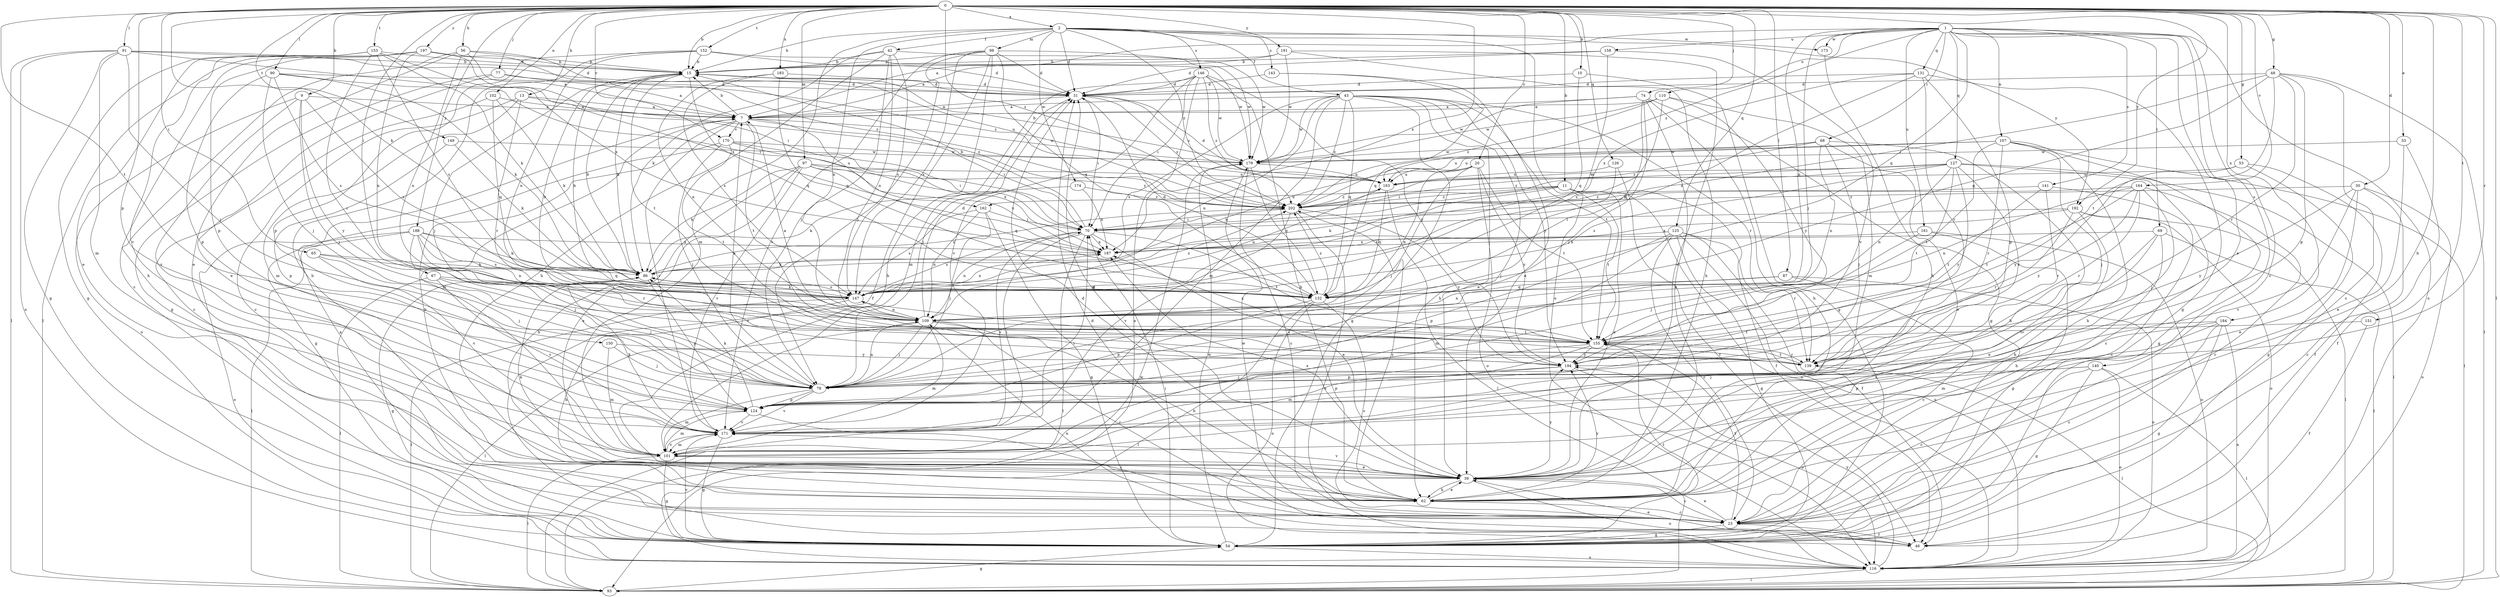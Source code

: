 strict digraph  {
0;
1;
2;
7;
9;
10;
11;
13;
15;
20;
23;
30;
31;
33;
39;
42;
43;
46;
48;
53;
54;
56;
62;
65;
67;
68;
69;
70;
74;
77;
78;
86;
87;
90;
91;
93;
97;
98;
101;
102;
107;
109;
110;
116;
124;
125;
126;
127;
131;
132;
139;
140;
141;
143;
146;
147;
149;
150;
151;
152;
153;
155;
158;
161;
162;
163;
164;
170;
171;
173;
174;
179;
183;
184;
187;
188;
191;
192;
194;
197;
202;
0 -> 2  [label=a];
0 -> 9  [label=b];
0 -> 10  [label=b];
0 -> 11  [label=b];
0 -> 13  [label=b];
0 -> 15  [label=b];
0 -> 20  [label=c];
0 -> 30  [label=d];
0 -> 33  [label=e];
0 -> 48  [label=g];
0 -> 53  [label=g];
0 -> 56  [label=h];
0 -> 62  [label=h];
0 -> 65  [label=i];
0 -> 67  [label=i];
0 -> 74  [label=j];
0 -> 77  [label=j];
0 -> 86  [label=k];
0 -> 87  [label=l];
0 -> 90  [label=l];
0 -> 91  [label=l];
0 -> 93  [label=l];
0 -> 97  [label=m];
0 -> 102  [label=n];
0 -> 124  [label=p];
0 -> 125  [label=q];
0 -> 126  [label=q];
0 -> 139  [label=r];
0 -> 149  [label=t];
0 -> 150  [label=t];
0 -> 151  [label=t];
0 -> 152  [label=t];
0 -> 153  [label=t];
0 -> 164  [label=v];
0 -> 170  [label=v];
0 -> 183  [label=x];
0 -> 184  [label=x];
0 -> 187  [label=x];
0 -> 188  [label=y];
0 -> 191  [label=y];
0 -> 192  [label=y];
0 -> 197  [label=z];
0 -> 202  [label=z];
1 -> 7  [label=a];
1 -> 23  [label=c];
1 -> 39  [label=e];
1 -> 68  [label=i];
1 -> 69  [label=i];
1 -> 78  [label=j];
1 -> 107  [label=n];
1 -> 109  [label=n];
1 -> 110  [label=o];
1 -> 116  [label=o];
1 -> 127  [label=q];
1 -> 131  [label=q];
1 -> 132  [label=q];
1 -> 140  [label=s];
1 -> 141  [label=s];
1 -> 158  [label=u];
1 -> 161  [label=u];
1 -> 173  [label=w];
1 -> 202  [label=z];
2 -> 15  [label=b];
2 -> 31  [label=d];
2 -> 42  [label=f];
2 -> 43  [label=f];
2 -> 98  [label=m];
2 -> 101  [label=m];
2 -> 109  [label=n];
2 -> 116  [label=o];
2 -> 143  [label=s];
2 -> 146  [label=s];
2 -> 173  [label=w];
2 -> 174  [label=w];
2 -> 192  [label=y];
2 -> 202  [label=z];
7 -> 15  [label=b];
7 -> 62  [label=h];
7 -> 70  [label=i];
7 -> 101  [label=m];
7 -> 155  [label=t];
7 -> 162  [label=u];
7 -> 170  [label=v];
7 -> 171  [label=v];
7 -> 179  [label=w];
9 -> 7  [label=a];
9 -> 78  [label=j];
9 -> 116  [label=o];
9 -> 147  [label=s];
9 -> 171  [label=v];
9 -> 194  [label=y];
10 -> 31  [label=d];
10 -> 54  [label=g];
10 -> 132  [label=q];
11 -> 39  [label=e];
11 -> 46  [label=f];
11 -> 70  [label=i];
11 -> 86  [label=k];
11 -> 116  [label=o];
11 -> 155  [label=t];
11 -> 162  [label=u];
11 -> 202  [label=z];
13 -> 7  [label=a];
13 -> 23  [label=c];
13 -> 101  [label=m];
13 -> 139  [label=r];
13 -> 202  [label=z];
15 -> 31  [label=d];
15 -> 78  [label=j];
15 -> 86  [label=k];
15 -> 132  [label=q];
15 -> 155  [label=t];
15 -> 163  [label=u];
20 -> 78  [label=j];
20 -> 86  [label=k];
20 -> 109  [label=n];
20 -> 116  [label=o];
20 -> 155  [label=t];
20 -> 163  [label=u];
20 -> 194  [label=y];
23 -> 39  [label=e];
23 -> 46  [label=f];
23 -> 54  [label=g];
23 -> 155  [label=t];
23 -> 179  [label=w];
30 -> 23  [label=c];
30 -> 39  [label=e];
30 -> 116  [label=o];
30 -> 171  [label=v];
30 -> 194  [label=y];
30 -> 202  [label=z];
31 -> 7  [label=a];
31 -> 70  [label=i];
31 -> 78  [label=j];
31 -> 163  [label=u];
31 -> 202  [label=z];
33 -> 39  [label=e];
33 -> 46  [label=f];
33 -> 179  [label=w];
39 -> 23  [label=c];
39 -> 31  [label=d];
39 -> 62  [label=h];
39 -> 86  [label=k];
39 -> 116  [label=o];
39 -> 171  [label=v];
39 -> 187  [label=x];
39 -> 194  [label=y];
42 -> 15  [label=b];
42 -> 62  [label=h];
42 -> 78  [label=j];
42 -> 86  [label=k];
42 -> 109  [label=n];
42 -> 147  [label=s];
42 -> 179  [label=w];
43 -> 7  [label=a];
43 -> 39  [label=e];
43 -> 54  [label=g];
43 -> 62  [label=h];
43 -> 101  [label=m];
43 -> 109  [label=n];
43 -> 132  [label=q];
43 -> 139  [label=r];
43 -> 147  [label=s];
43 -> 155  [label=t];
43 -> 179  [label=w];
43 -> 194  [label=y];
43 -> 202  [label=z];
46 -> 31  [label=d];
46 -> 39  [label=e];
46 -> 109  [label=n];
48 -> 23  [label=c];
48 -> 31  [label=d];
48 -> 70  [label=i];
48 -> 93  [label=l];
48 -> 124  [label=p];
48 -> 132  [label=q];
48 -> 139  [label=r];
48 -> 155  [label=t];
53 -> 46  [label=f];
53 -> 54  [label=g];
53 -> 163  [label=u];
53 -> 194  [label=y];
54 -> 7  [label=a];
54 -> 70  [label=i];
54 -> 116  [label=o];
54 -> 155  [label=t];
54 -> 171  [label=v];
54 -> 179  [label=w];
56 -> 7  [label=a];
56 -> 15  [label=b];
56 -> 39  [label=e];
56 -> 62  [label=h];
56 -> 109  [label=n];
56 -> 202  [label=z];
62 -> 23  [label=c];
62 -> 31  [label=d];
62 -> 39  [label=e];
62 -> 194  [label=y];
62 -> 202  [label=z];
65 -> 78  [label=j];
65 -> 86  [label=k];
65 -> 132  [label=q];
65 -> 171  [label=v];
67 -> 78  [label=j];
67 -> 93  [label=l];
67 -> 139  [label=r];
67 -> 147  [label=s];
67 -> 171  [label=v];
68 -> 39  [label=e];
68 -> 62  [label=h];
68 -> 78  [label=j];
68 -> 109  [label=n];
68 -> 163  [label=u];
68 -> 179  [label=w];
68 -> 202  [label=z];
69 -> 39  [label=e];
69 -> 62  [label=h];
69 -> 93  [label=l];
69 -> 171  [label=v];
69 -> 187  [label=x];
70 -> 15  [label=b];
70 -> 39  [label=e];
70 -> 93  [label=l];
70 -> 109  [label=n];
70 -> 147  [label=s];
70 -> 155  [label=t];
70 -> 171  [label=v];
70 -> 187  [label=x];
74 -> 7  [label=a];
74 -> 39  [label=e];
74 -> 54  [label=g];
74 -> 62  [label=h];
74 -> 78  [label=j];
74 -> 132  [label=q];
74 -> 179  [label=w];
77 -> 7  [label=a];
77 -> 31  [label=d];
77 -> 39  [label=e];
77 -> 54  [label=g];
78 -> 7  [label=a];
78 -> 101  [label=m];
78 -> 109  [label=n];
78 -> 124  [label=p];
78 -> 171  [label=v];
86 -> 15  [label=b];
86 -> 54  [label=g];
86 -> 124  [label=p];
86 -> 132  [label=q];
86 -> 147  [label=s];
86 -> 202  [label=z];
87 -> 23  [label=c];
87 -> 109  [label=n];
87 -> 116  [label=o];
87 -> 132  [label=q];
90 -> 31  [label=d];
90 -> 70  [label=i];
90 -> 78  [label=j];
90 -> 86  [label=k];
90 -> 124  [label=p];
90 -> 147  [label=s];
91 -> 15  [label=b];
91 -> 31  [label=d];
91 -> 54  [label=g];
91 -> 78  [label=j];
91 -> 93  [label=l];
91 -> 101  [label=m];
91 -> 116  [label=o];
91 -> 187  [label=x];
93 -> 54  [label=g];
93 -> 179  [label=w];
97 -> 39  [label=e];
97 -> 62  [label=h];
97 -> 86  [label=k];
97 -> 132  [label=q];
97 -> 163  [label=u];
97 -> 171  [label=v];
97 -> 187  [label=x];
97 -> 202  [label=z];
98 -> 15  [label=b];
98 -> 31  [label=d];
98 -> 46  [label=f];
98 -> 62  [label=h];
98 -> 78  [label=j];
98 -> 132  [label=q];
98 -> 147  [label=s];
98 -> 171  [label=v];
98 -> 179  [label=w];
101 -> 39  [label=e];
101 -> 54  [label=g];
101 -> 70  [label=i];
101 -> 93  [label=l];
101 -> 171  [label=v];
102 -> 7  [label=a];
102 -> 23  [label=c];
102 -> 86  [label=k];
102 -> 132  [label=q];
107 -> 54  [label=g];
107 -> 62  [label=h];
107 -> 78  [label=j];
107 -> 93  [label=l];
107 -> 139  [label=r];
107 -> 155  [label=t];
107 -> 163  [label=u];
107 -> 179  [label=w];
109 -> 15  [label=b];
109 -> 23  [label=c];
109 -> 31  [label=d];
109 -> 62  [label=h];
109 -> 78  [label=j];
109 -> 93  [label=l];
109 -> 101  [label=m];
109 -> 155  [label=t];
110 -> 7  [label=a];
110 -> 101  [label=m];
110 -> 147  [label=s];
110 -> 179  [label=w];
110 -> 194  [label=y];
110 -> 202  [label=z];
116 -> 93  [label=l];
116 -> 194  [label=y];
124 -> 23  [label=c];
124 -> 86  [label=k];
124 -> 101  [label=m];
124 -> 171  [label=v];
125 -> 23  [label=c];
125 -> 46  [label=f];
125 -> 54  [label=g];
125 -> 101  [label=m];
125 -> 116  [label=o];
125 -> 124  [label=p];
125 -> 139  [label=r];
125 -> 187  [label=x];
126 -> 46  [label=f];
126 -> 78  [label=j];
126 -> 163  [label=u];
127 -> 23  [label=c];
127 -> 70  [label=i];
127 -> 93  [label=l];
127 -> 109  [label=n];
127 -> 139  [label=r];
127 -> 147  [label=s];
127 -> 155  [label=t];
127 -> 163  [label=u];
127 -> 194  [label=y];
127 -> 202  [label=z];
131 -> 31  [label=d];
131 -> 54  [label=g];
131 -> 124  [label=p];
131 -> 139  [label=r];
131 -> 147  [label=s];
131 -> 187  [label=x];
132 -> 23  [label=c];
132 -> 31  [label=d];
132 -> 93  [label=l];
132 -> 116  [label=o];
132 -> 124  [label=p];
132 -> 202  [label=z];
139 -> 93  [label=l];
139 -> 147  [label=s];
139 -> 155  [label=t];
140 -> 23  [label=c];
140 -> 54  [label=g];
140 -> 78  [label=j];
140 -> 93  [label=l];
140 -> 116  [label=o];
140 -> 124  [label=p];
141 -> 23  [label=c];
141 -> 139  [label=r];
141 -> 155  [label=t];
141 -> 202  [label=z];
143 -> 31  [label=d];
143 -> 39  [label=e];
143 -> 132  [label=q];
146 -> 31  [label=d];
146 -> 62  [label=h];
146 -> 70  [label=i];
146 -> 101  [label=m];
146 -> 116  [label=o];
146 -> 171  [label=v];
146 -> 179  [label=w];
146 -> 194  [label=y];
146 -> 202  [label=z];
147 -> 15  [label=b];
147 -> 62  [label=h];
147 -> 86  [label=k];
147 -> 93  [label=l];
147 -> 109  [label=n];
147 -> 163  [label=u];
147 -> 187  [label=x];
147 -> 202  [label=z];
149 -> 86  [label=k];
149 -> 124  [label=p];
149 -> 179  [label=w];
150 -> 78  [label=j];
150 -> 101  [label=m];
150 -> 194  [label=y];
151 -> 46  [label=f];
151 -> 155  [label=t];
152 -> 15  [label=b];
152 -> 31  [label=d];
152 -> 62  [label=h];
152 -> 109  [label=n];
152 -> 124  [label=p];
152 -> 179  [label=w];
153 -> 15  [label=b];
153 -> 39  [label=e];
153 -> 54  [label=g];
153 -> 86  [label=k];
153 -> 139  [label=r];
153 -> 147  [label=s];
153 -> 171  [label=v];
153 -> 187  [label=x];
155 -> 7  [label=a];
155 -> 101  [label=m];
155 -> 124  [label=p];
155 -> 139  [label=r];
155 -> 187  [label=x];
155 -> 194  [label=y];
158 -> 15  [label=b];
158 -> 31  [label=d];
158 -> 147  [label=s];
158 -> 171  [label=v];
161 -> 54  [label=g];
161 -> 78  [label=j];
161 -> 116  [label=o];
161 -> 187  [label=x];
162 -> 54  [label=g];
162 -> 70  [label=i];
162 -> 78  [label=j];
162 -> 109  [label=n];
162 -> 147  [label=s];
163 -> 31  [label=d];
163 -> 93  [label=l];
163 -> 132  [label=q];
163 -> 202  [label=z];
164 -> 23  [label=c];
164 -> 78  [label=j];
164 -> 109  [label=n];
164 -> 139  [label=r];
164 -> 155  [label=t];
164 -> 194  [label=y];
164 -> 202  [label=z];
170 -> 54  [label=g];
170 -> 70  [label=i];
170 -> 78  [label=j];
170 -> 155  [label=t];
170 -> 179  [label=w];
170 -> 187  [label=x];
171 -> 54  [label=g];
171 -> 70  [label=i];
171 -> 86  [label=k];
171 -> 101  [label=m];
173 -> 62  [label=h];
174 -> 86  [label=k];
174 -> 187  [label=x];
174 -> 202  [label=z];
179 -> 15  [label=b];
179 -> 23  [label=c];
179 -> 132  [label=q];
179 -> 163  [label=u];
183 -> 31  [label=d];
183 -> 109  [label=n];
183 -> 132  [label=q];
183 -> 147  [label=s];
184 -> 23  [label=c];
184 -> 54  [label=g];
184 -> 101  [label=m];
184 -> 116  [label=o];
184 -> 155  [label=t];
184 -> 171  [label=v];
187 -> 86  [label=k];
188 -> 78  [label=j];
188 -> 86  [label=k];
188 -> 93  [label=l];
188 -> 109  [label=n];
188 -> 116  [label=o];
188 -> 139  [label=r];
188 -> 147  [label=s];
188 -> 187  [label=x];
191 -> 7  [label=a];
191 -> 15  [label=b];
191 -> 39  [label=e];
191 -> 62  [label=h];
191 -> 179  [label=w];
192 -> 62  [label=h];
192 -> 70  [label=i];
192 -> 93  [label=l];
192 -> 116  [label=o];
192 -> 139  [label=r];
192 -> 187  [label=x];
194 -> 78  [label=j];
194 -> 116  [label=o];
194 -> 124  [label=p];
197 -> 15  [label=b];
197 -> 23  [label=c];
197 -> 70  [label=i];
197 -> 93  [label=l];
197 -> 109  [label=n];
197 -> 124  [label=p];
197 -> 202  [label=z];
202 -> 70  [label=i];
202 -> 116  [label=o];
202 -> 171  [label=v];
202 -> 194  [label=y];
}
